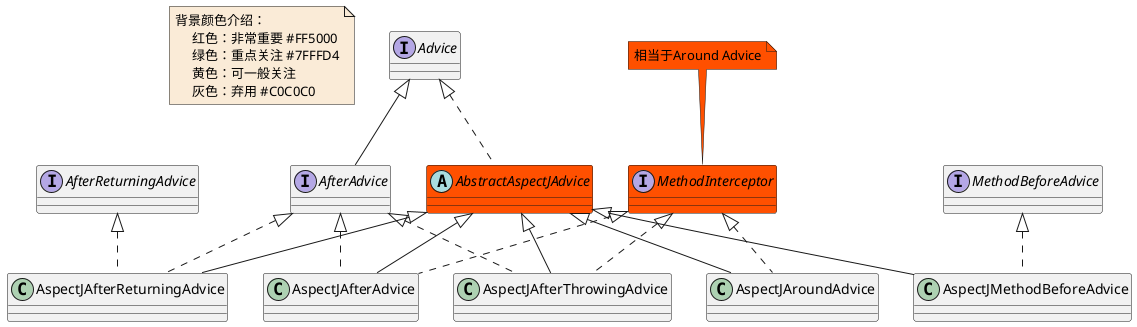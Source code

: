 @startuml

note  as N1 #FAEBD7
   背景颜色介绍：
        红色：非常重要 #FF5000
        绿色：重点关注 #7FFFD4
        黄色：可一般关注
        灰色：弃用 #C0C0C0
end note

interface Advice
interface AfterAdvice
interface AfterReturningAdvice
interface MethodBeforeAdvice
interface MethodInterceptor #FF5000
note top #FF5000: 相当于Around Advice

abstract class AbstractAspectJAdvice #FF5000
class AspectJAfterAdvice
class AspectJAfterReturningAdvice
class AspectJAfterThrowingAdvice
class AspectJAroundAdvice
class AspectJMethodBeforeAdvice





AbstractAspectJAdvice <|-- AspectJAfterAdvice
AbstractAspectJAdvice <|-- AspectJAfterReturningAdvice
AbstractAspectJAdvice <|-- AspectJAroundAdvice
AbstractAspectJAdvice <|-- AspectJAfterThrowingAdvice
AbstractAspectJAdvice <|-- AspectJMethodBeforeAdvice


Advice <|.. AbstractAspectJAdvice
Advice <|-- AfterAdvice


AfterAdvice <|.. AspectJAfterAdvice
AfterAdvice <|.. AspectJAfterReturningAdvice
AfterAdvice <|.. AspectJAfterThrowingAdvice




AfterReturningAdvice <|..  AspectJAfterReturningAdvice




MethodBeforeAdvice <|.. AspectJMethodBeforeAdvice



MethodInterceptor <|.. AspectJAfterAdvice
MethodInterceptor <|.. AspectJAfterThrowingAdvice
MethodInterceptor <|.. AspectJAroundAdvice





@enduml